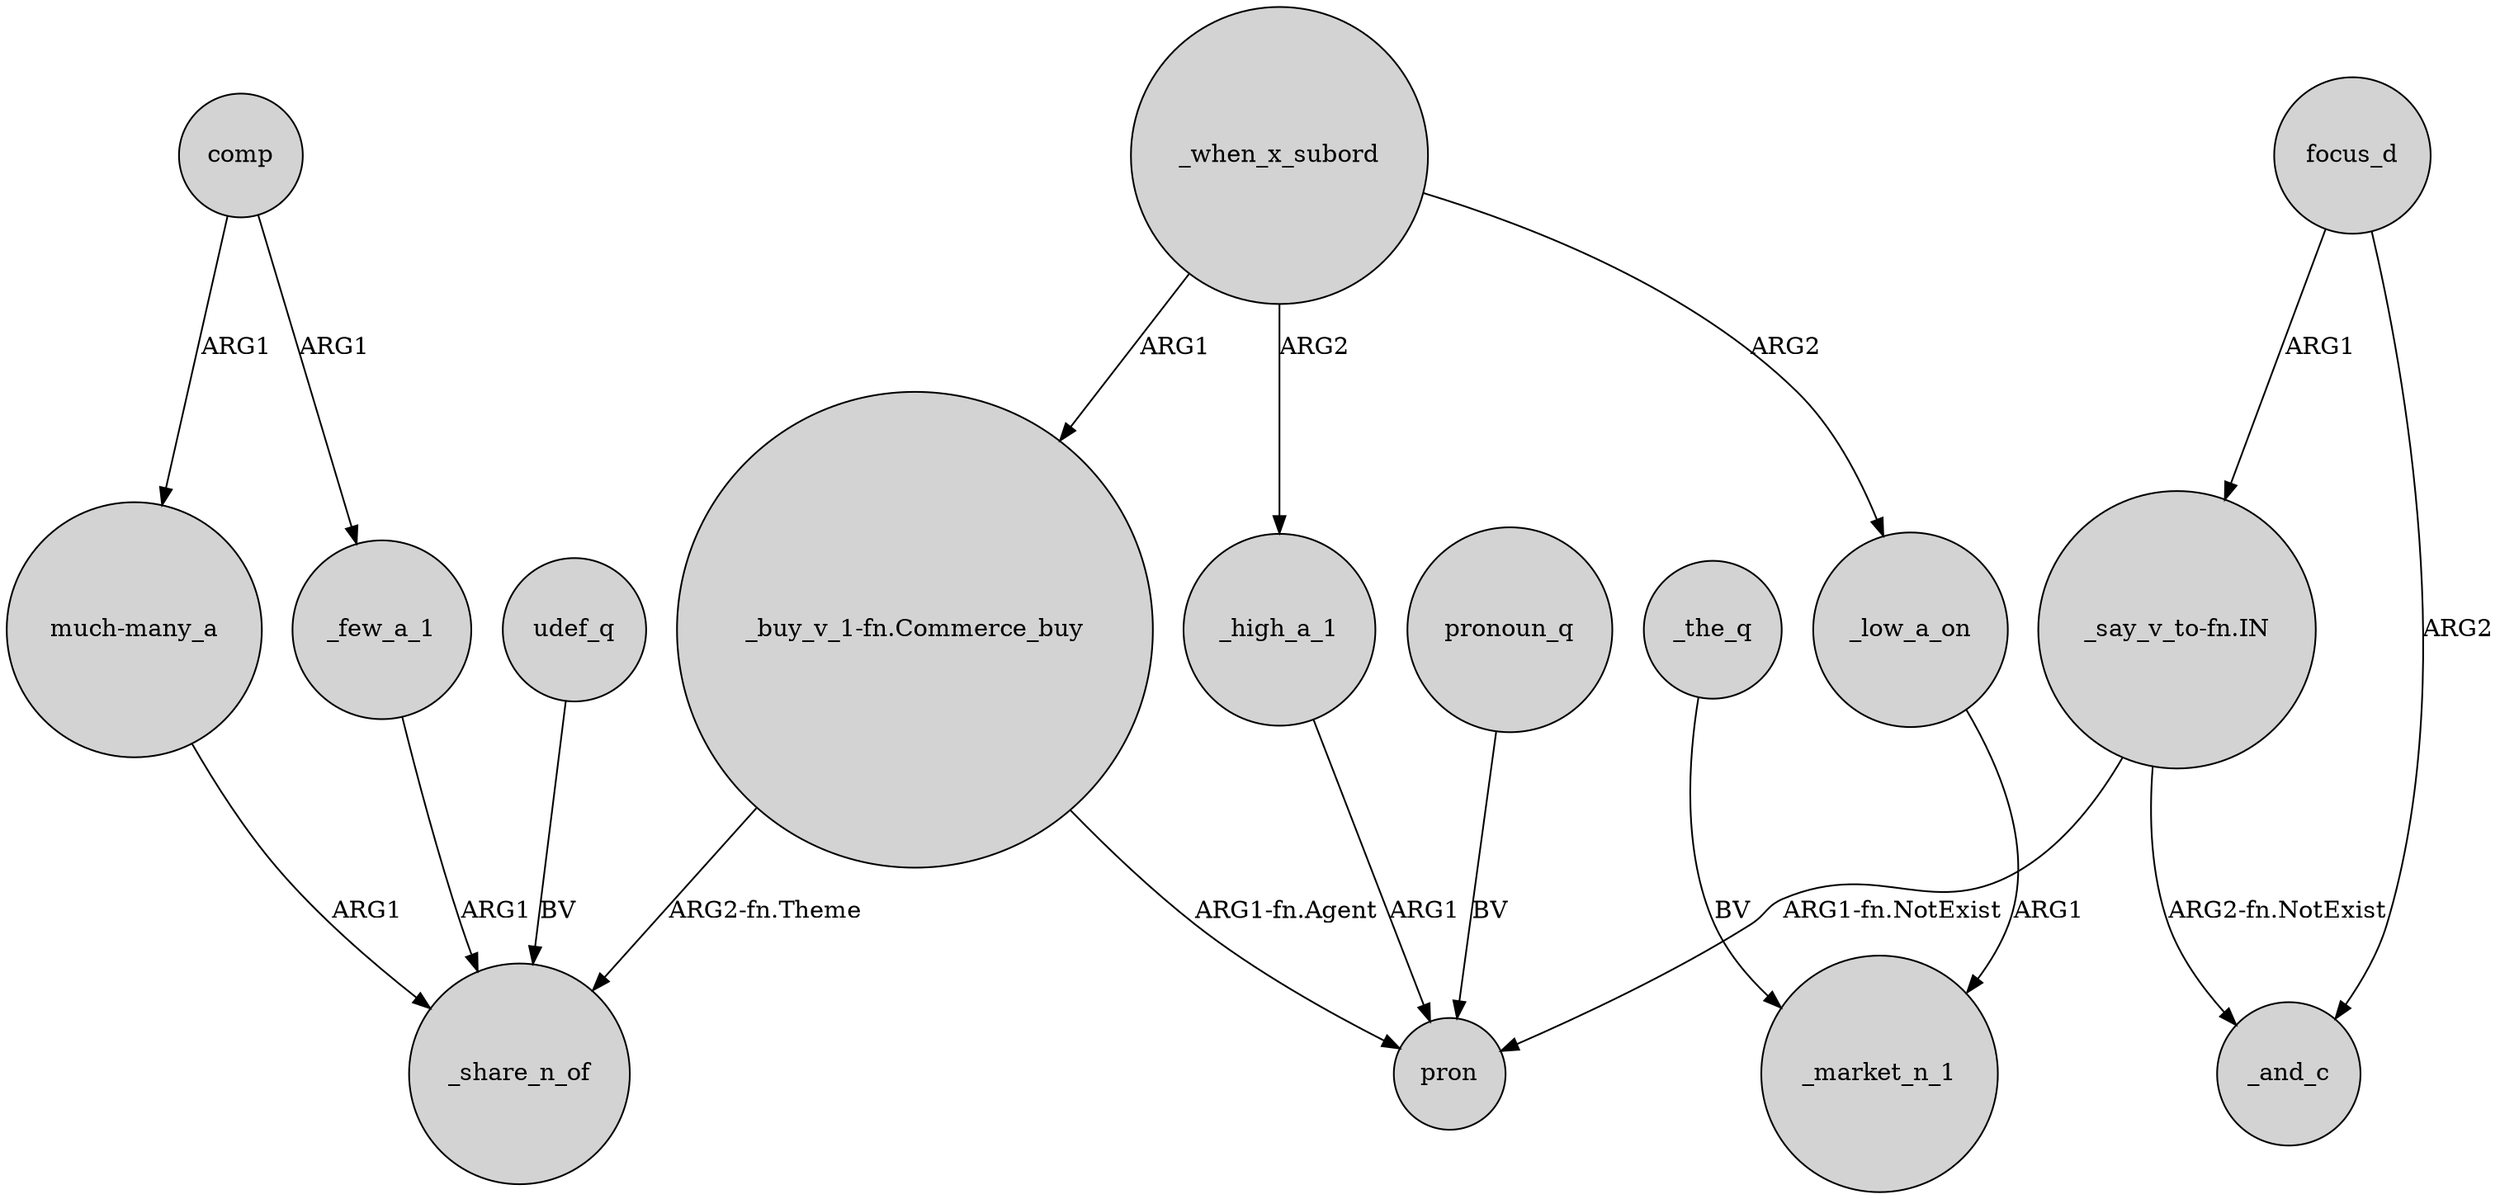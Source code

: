 digraph {
	node [shape=circle style=filled]
	comp -> _few_a_1 [label=ARG1]
	"_say_v_to-fn.IN" -> pron [label="ARG1-fn.NotExist"]
	comp -> "much-many_a" [label=ARG1]
	_few_a_1 -> _share_n_of [label=ARG1]
	"_buy_v_1-fn.Commerce_buy" -> _share_n_of [label="ARG2-fn.Theme"]
	"_say_v_to-fn.IN" -> _and_c [label="ARG2-fn.NotExist"]
	_low_a_on -> _market_n_1 [label=ARG1]
	_the_q -> _market_n_1 [label=BV]
	_high_a_1 -> pron [label=ARG1]
	_when_x_subord -> _low_a_on [label=ARG2]
	_when_x_subord -> "_buy_v_1-fn.Commerce_buy" [label=ARG1]
	focus_d -> _and_c [label=ARG2]
	"_buy_v_1-fn.Commerce_buy" -> pron [label="ARG1-fn.Agent"]
	"much-many_a" -> _share_n_of [label=ARG1]
	udef_q -> _share_n_of [label=BV]
	focus_d -> "_say_v_to-fn.IN" [label=ARG1]
	_when_x_subord -> _high_a_1 [label=ARG2]
	pronoun_q -> pron [label=BV]
}
